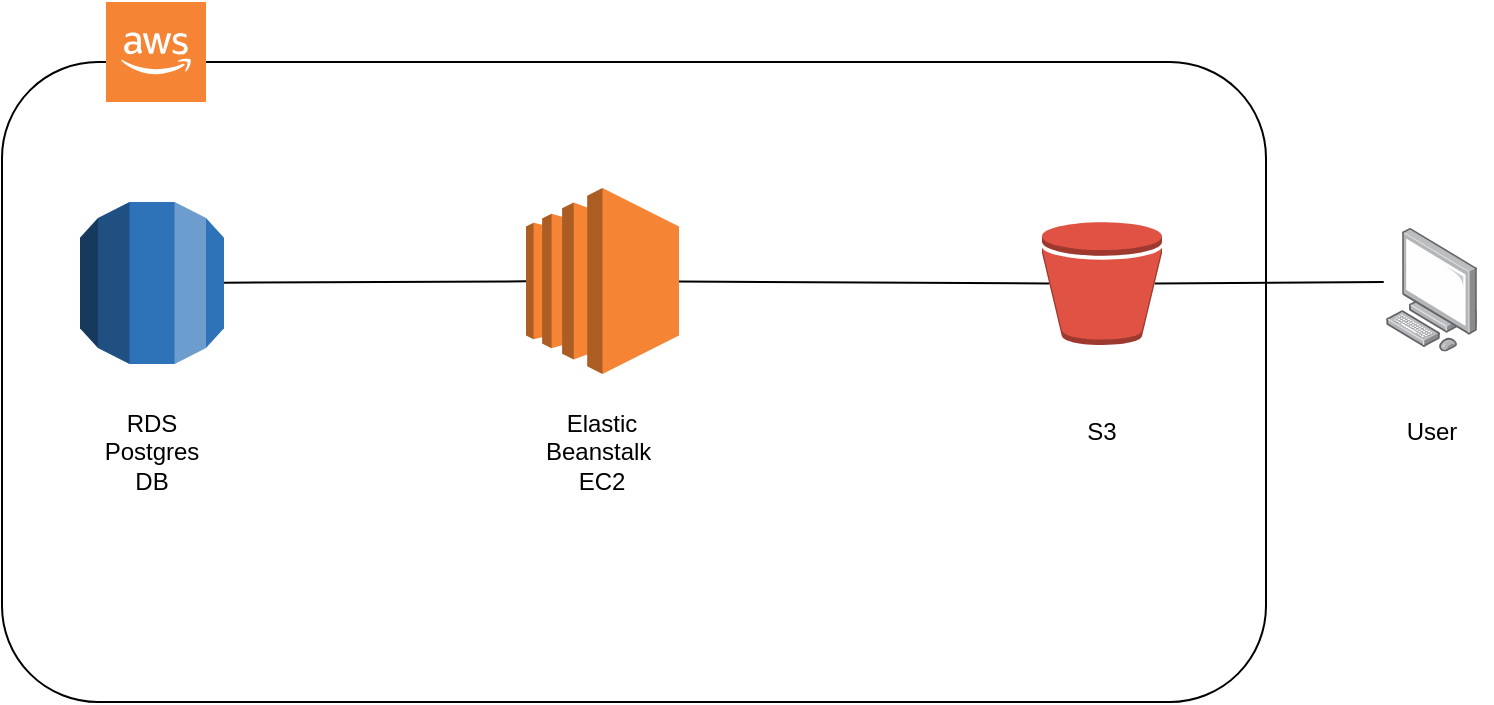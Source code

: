 <mxfile version="16.6.1" type="github"><diagram id="Rzt9a8joFgOcegN6ocFM" name="Page-1"><mxGraphModel dx="886" dy="538" grid="1" gridSize="10" guides="1" tooltips="1" connect="1" arrows="1" fold="1" page="1" pageScale="1" pageWidth="827" pageHeight="1169" math="0" shadow="0"><root><mxCell id="0"/><mxCell id="1" parent="0"/><mxCell id="bqSCgphzB1fXigl6qMUR-4" value="" style="rounded=1;whiteSpace=wrap;html=1;" vertex="1" parent="1"><mxGeometry x="58" y="90" width="632" height="320" as="geometry"/></mxCell><mxCell id="bqSCgphzB1fXigl6qMUR-1" value="" style="outlineConnect=0;dashed=0;verticalLabelPosition=bottom;verticalAlign=top;align=center;html=1;shape=mxgraph.aws3.ec2;fillColor=#F58534;gradientColor=none;" vertex="1" parent="1"><mxGeometry x="320" y="153" width="76.5" height="93" as="geometry"/></mxCell><mxCell id="bqSCgphzB1fXigl6qMUR-2" value="" style="outlineConnect=0;dashed=0;verticalLabelPosition=bottom;verticalAlign=top;align=center;html=1;shape=mxgraph.aws3.rds;fillColor=#2E73B8;gradientColor=none;" vertex="1" parent="1"><mxGeometry x="97" y="160" width="72" height="81" as="geometry"/></mxCell><mxCell id="bqSCgphzB1fXigl6qMUR-3" value="" style="outlineConnect=0;dashed=0;verticalLabelPosition=bottom;verticalAlign=top;align=center;html=1;shape=mxgraph.aws3.bucket;fillColor=#E05243;gradientColor=none;" vertex="1" parent="1"><mxGeometry x="578" y="170" width="60" height="61.5" as="geometry"/></mxCell><mxCell id="bqSCgphzB1fXigl6qMUR-5" value="" style="points=[];aspect=fixed;html=1;align=center;shadow=0;dashed=0;image;image=img/lib/allied_telesis/computer_and_terminals/Personal_Computer.svg;" vertex="1" parent="1"><mxGeometry x="750" y="173" width="45.6" height="61.8" as="geometry"/></mxCell><mxCell id="bqSCgphzB1fXigl6qMUR-6" value="" style="outlineConnect=0;dashed=0;verticalLabelPosition=bottom;verticalAlign=top;align=center;html=1;shape=mxgraph.aws3.cloud_2;fillColor=#F58534;gradientColor=none;" vertex="1" parent="1"><mxGeometry x="110" y="60" width="50" height="50" as="geometry"/></mxCell><mxCell id="bqSCgphzB1fXigl6qMUR-9" value="" style="endArrow=none;html=1;rounded=0;" edge="1" parent="1" source="bqSCgphzB1fXigl6qMUR-2" target="bqSCgphzB1fXigl6qMUR-1"><mxGeometry width="50" height="50" relative="1" as="geometry"><mxPoint x="220" y="330" as="sourcePoint"/><mxPoint x="270" y="280" as="targetPoint"/></mxGeometry></mxCell><mxCell id="bqSCgphzB1fXigl6qMUR-10" value="" style="endArrow=none;html=1;rounded=0;entryX=0.06;entryY=0.5;entryDx=0;entryDy=0;entryPerimeter=0;" edge="1" parent="1" source="bqSCgphzB1fXigl6qMUR-1" target="bqSCgphzB1fXigl6qMUR-3"><mxGeometry width="50" height="50" relative="1" as="geometry"><mxPoint x="350" y="370" as="sourcePoint"/><mxPoint x="400" y="320" as="targetPoint"/></mxGeometry></mxCell><mxCell id="bqSCgphzB1fXigl6qMUR-11" value="" style="endArrow=none;html=1;rounded=0;entryX=-0.025;entryY=0.436;entryDx=0;entryDy=0;entryPerimeter=0;exitX=0.94;exitY=0.5;exitDx=0;exitDy=0;exitPerimeter=0;" edge="1" parent="1" source="bqSCgphzB1fXigl6qMUR-3" target="bqSCgphzB1fXigl6qMUR-5"><mxGeometry width="50" height="50" relative="1" as="geometry"><mxPoint x="690" y="320" as="sourcePoint"/><mxPoint x="620" y="420" as="targetPoint"/></mxGeometry></mxCell><mxCell id="bqSCgphzB1fXigl6qMUR-12" value="Elastic Beanstalk&amp;nbsp;&lt;br&gt;EC2" style="text;html=1;strokeColor=none;fillColor=none;align=center;verticalAlign=middle;whiteSpace=wrap;rounded=0;" vertex="1" parent="1"><mxGeometry x="328.25" y="270" width="60" height="30" as="geometry"/></mxCell><mxCell id="bqSCgphzB1fXigl6qMUR-13" value="S3" style="text;html=1;strokeColor=none;fillColor=none;align=center;verticalAlign=middle;whiteSpace=wrap;rounded=0;" vertex="1" parent="1"><mxGeometry x="578" y="260" width="60" height="30" as="geometry"/></mxCell><mxCell id="bqSCgphzB1fXigl6qMUR-14" value="RDS&lt;br&gt;Postgres DB" style="text;html=1;strokeColor=none;fillColor=none;align=center;verticalAlign=middle;whiteSpace=wrap;rounded=0;" vertex="1" parent="1"><mxGeometry x="103" y="270" width="60" height="30" as="geometry"/></mxCell><mxCell id="bqSCgphzB1fXigl6qMUR-15" value="User" style="text;html=1;strokeColor=none;fillColor=none;align=center;verticalAlign=middle;whiteSpace=wrap;rounded=0;" vertex="1" parent="1"><mxGeometry x="742.8" y="260" width="60" height="30" as="geometry"/></mxCell></root></mxGraphModel></diagram></mxfile>